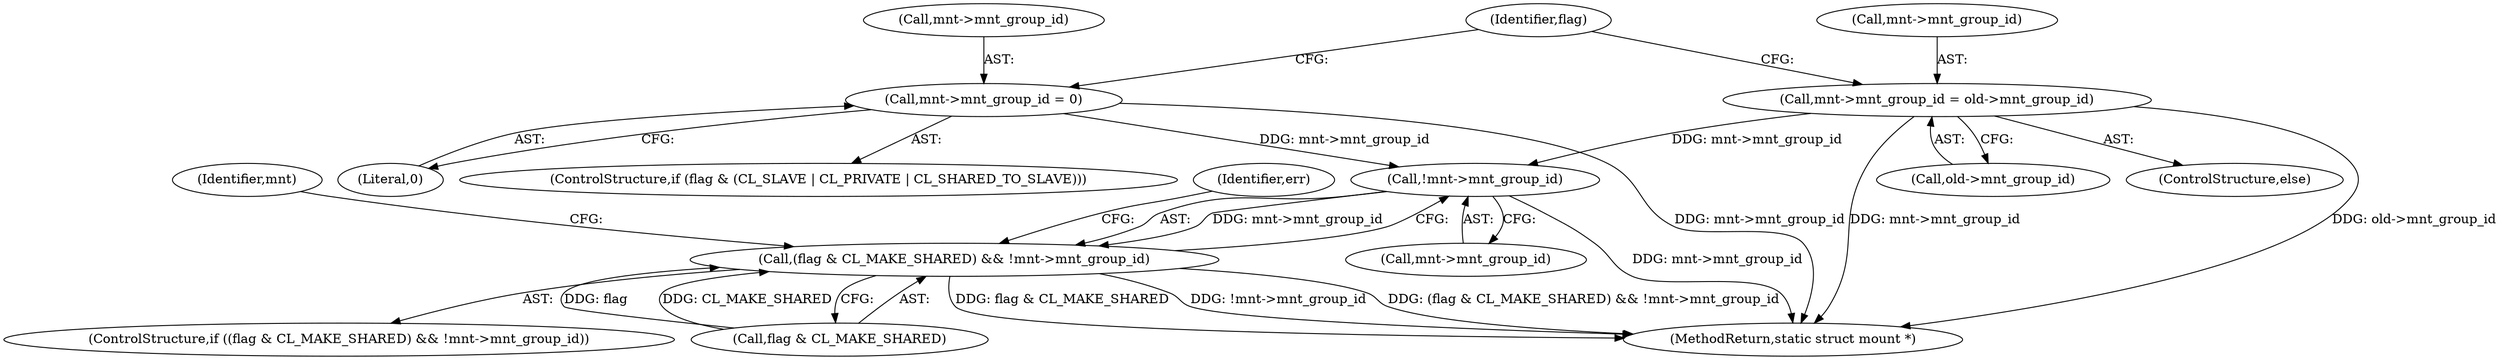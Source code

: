 digraph "0_linux_9566d6742852c527bf5af38af5cbb878dad75705@pointer" {
"1000158" [label="(Call,!mnt->mnt_group_id)"];
"1000140" [label="(Call,mnt->mnt_group_id = 0)"];
"1000146" [label="(Call,mnt->mnt_group_id = old->mnt_group_id)"];
"1000154" [label="(Call,(flag & CL_MAKE_SHARED) && !mnt->mnt_group_id)"];
"1000154" [label="(Call,(flag & CL_MAKE_SHARED) && !mnt->mnt_group_id)"];
"1000146" [label="(Call,mnt->mnt_group_id = old->mnt_group_id)"];
"1000153" [label="(ControlStructure,if ((flag & CL_MAKE_SHARED) && !mnt->mnt_group_id))"];
"1000155" [label="(Call,flag & CL_MAKE_SHARED)"];
"1000132" [label="(ControlStructure,if (flag & (CL_SLAVE | CL_PRIVATE | CL_SHARED_TO_SLAVE)))"];
"1000141" [label="(Call,mnt->mnt_group_id)"];
"1000159" [label="(Call,mnt->mnt_group_id)"];
"1000140" [label="(Call,mnt->mnt_group_id = 0)"];
"1000145" [label="(ControlStructure,else)"];
"1000173" [label="(Identifier,mnt)"];
"1000150" [label="(Call,old->mnt_group_id)"];
"1000427" [label="(MethodReturn,static struct mount *)"];
"1000158" [label="(Call,!mnt->mnt_group_id)"];
"1000156" [label="(Identifier,flag)"];
"1000164" [label="(Identifier,err)"];
"1000147" [label="(Call,mnt->mnt_group_id)"];
"1000144" [label="(Literal,0)"];
"1000158" -> "1000154"  [label="AST: "];
"1000158" -> "1000159"  [label="CFG: "];
"1000159" -> "1000158"  [label="AST: "];
"1000154" -> "1000158"  [label="CFG: "];
"1000158" -> "1000427"  [label="DDG: mnt->mnt_group_id"];
"1000158" -> "1000154"  [label="DDG: mnt->mnt_group_id"];
"1000140" -> "1000158"  [label="DDG: mnt->mnt_group_id"];
"1000146" -> "1000158"  [label="DDG: mnt->mnt_group_id"];
"1000140" -> "1000132"  [label="AST: "];
"1000140" -> "1000144"  [label="CFG: "];
"1000141" -> "1000140"  [label="AST: "];
"1000144" -> "1000140"  [label="AST: "];
"1000156" -> "1000140"  [label="CFG: "];
"1000140" -> "1000427"  [label="DDG: mnt->mnt_group_id"];
"1000146" -> "1000145"  [label="AST: "];
"1000146" -> "1000150"  [label="CFG: "];
"1000147" -> "1000146"  [label="AST: "];
"1000150" -> "1000146"  [label="AST: "];
"1000156" -> "1000146"  [label="CFG: "];
"1000146" -> "1000427"  [label="DDG: old->mnt_group_id"];
"1000146" -> "1000427"  [label="DDG: mnt->mnt_group_id"];
"1000154" -> "1000153"  [label="AST: "];
"1000154" -> "1000155"  [label="CFG: "];
"1000155" -> "1000154"  [label="AST: "];
"1000164" -> "1000154"  [label="CFG: "];
"1000173" -> "1000154"  [label="CFG: "];
"1000154" -> "1000427"  [label="DDG: flag & CL_MAKE_SHARED"];
"1000154" -> "1000427"  [label="DDG: !mnt->mnt_group_id"];
"1000154" -> "1000427"  [label="DDG: (flag & CL_MAKE_SHARED) && !mnt->mnt_group_id"];
"1000155" -> "1000154"  [label="DDG: flag"];
"1000155" -> "1000154"  [label="DDG: CL_MAKE_SHARED"];
}
